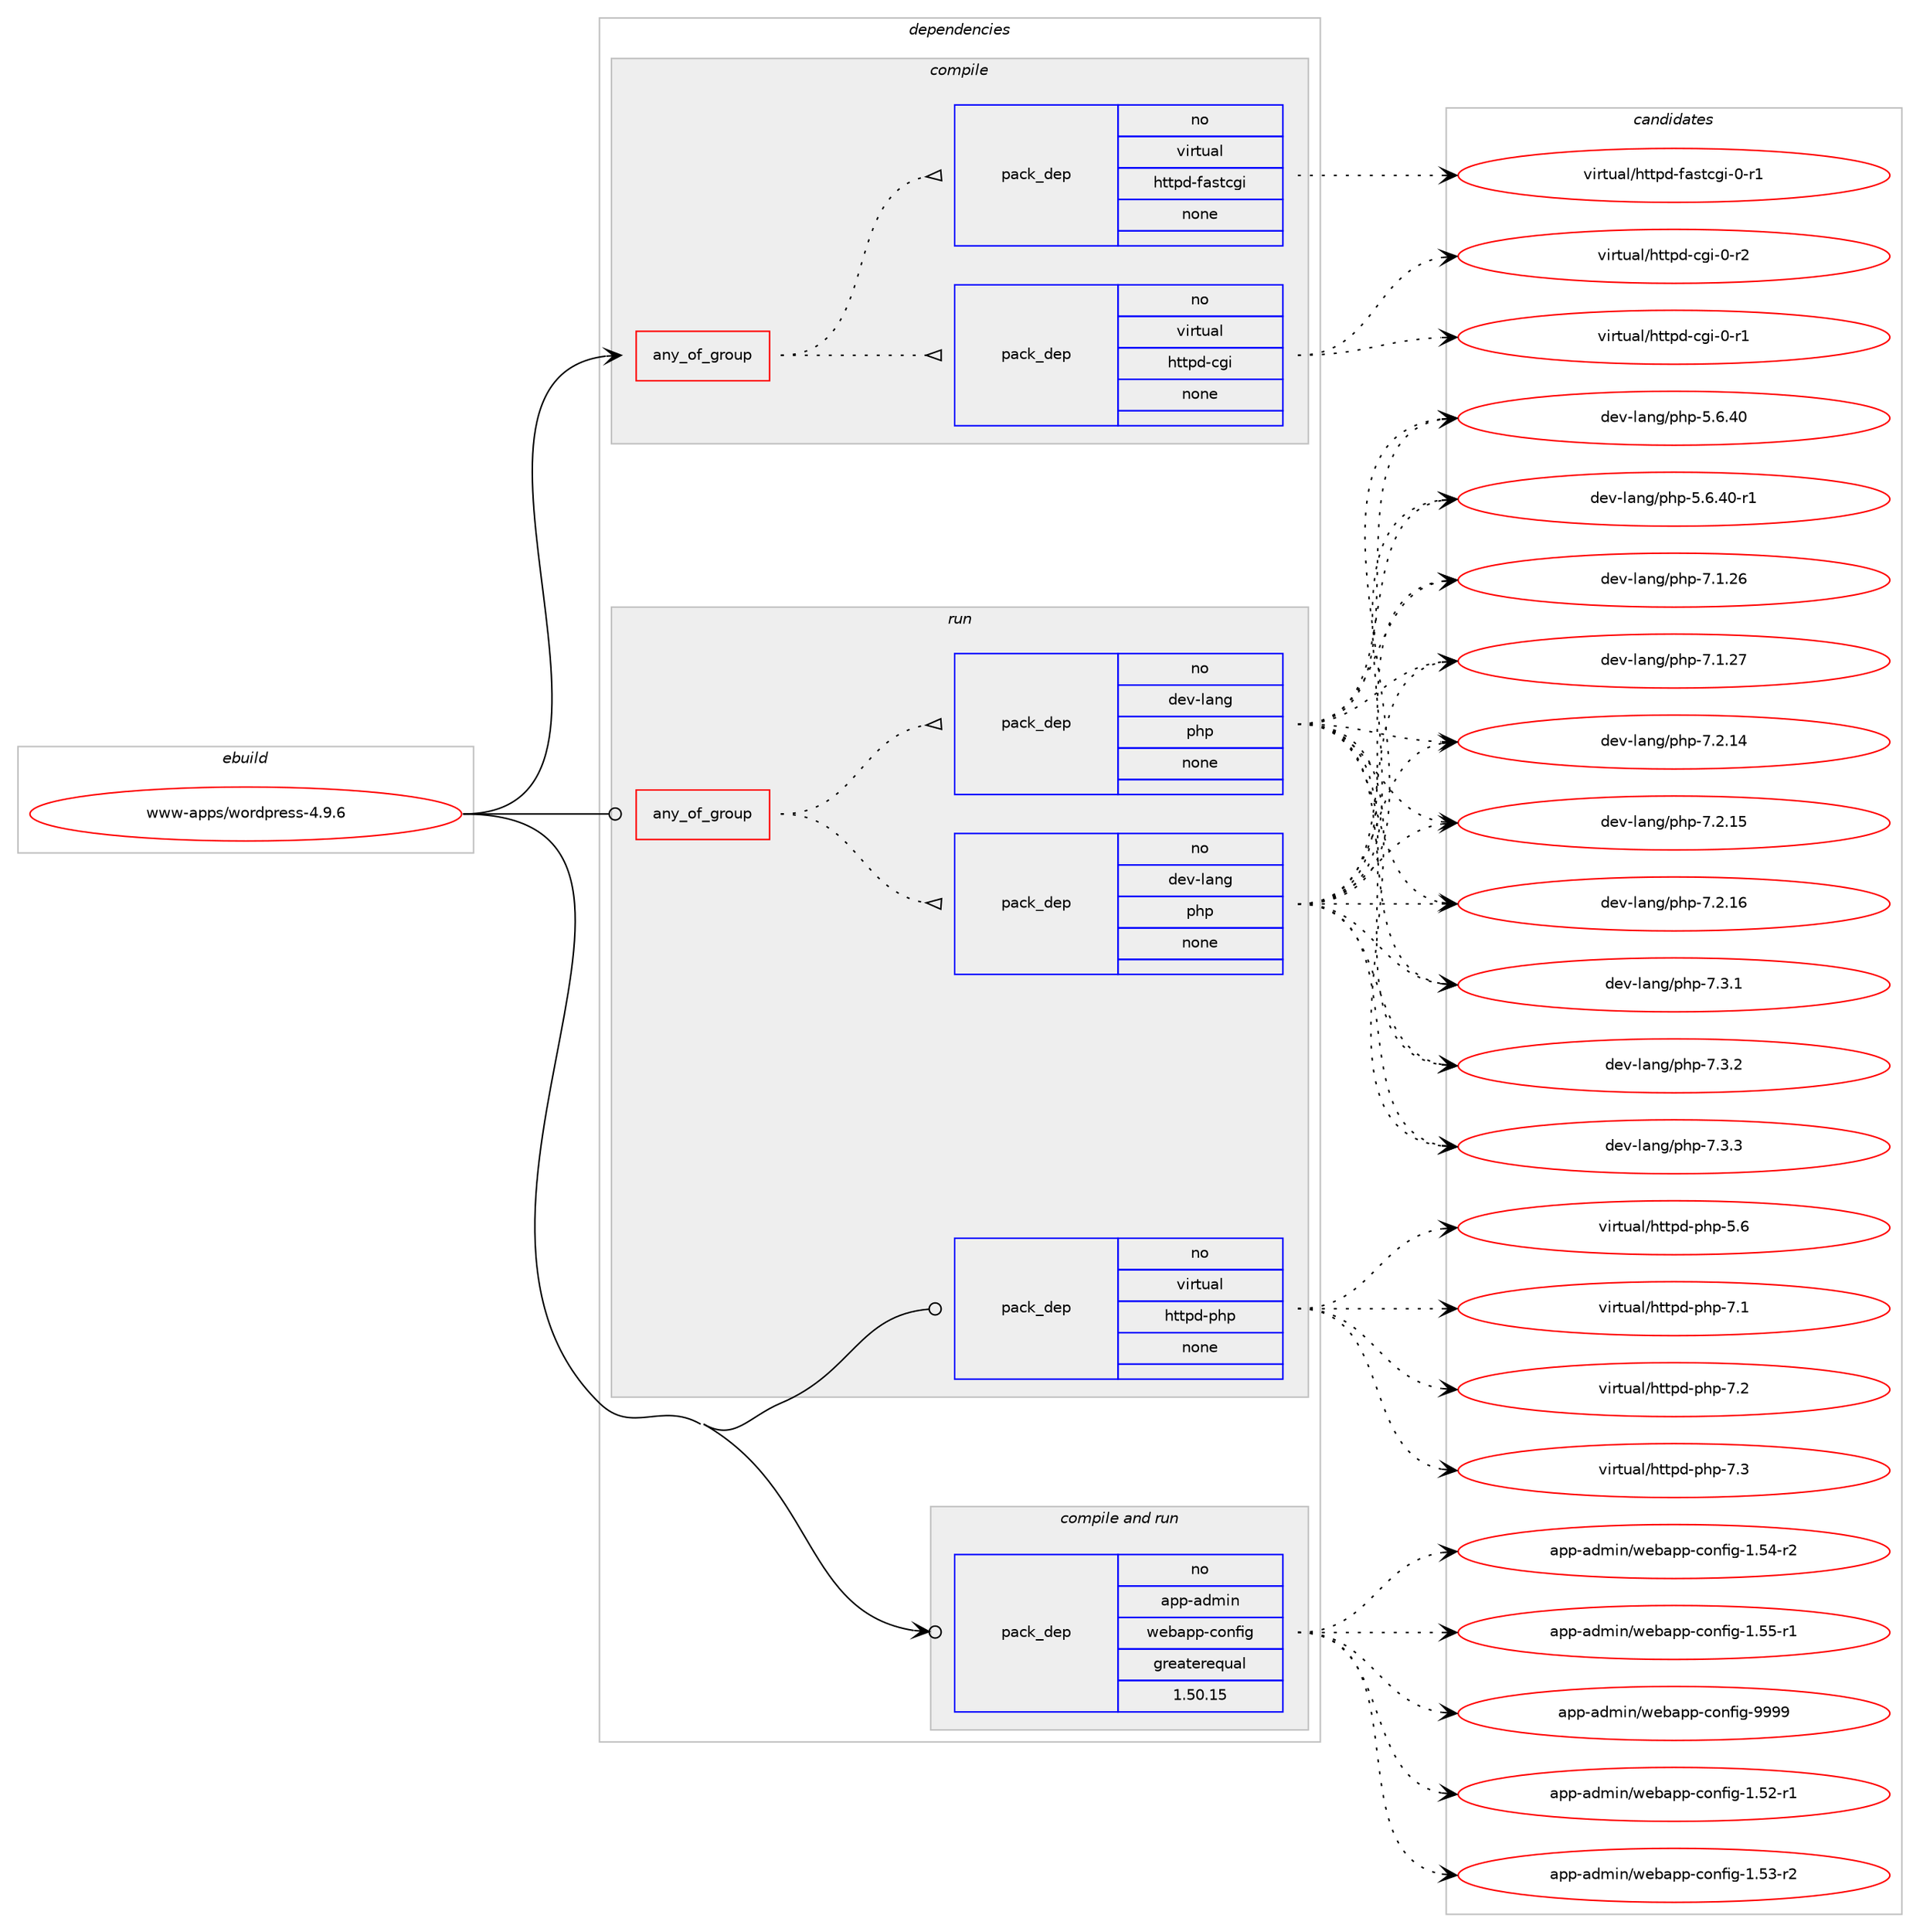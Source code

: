 digraph prolog {

# *************
# Graph options
# *************

newrank=true;
concentrate=true;
compound=true;
graph [rankdir=LR,fontname=Helvetica,fontsize=10,ranksep=1.5];#, ranksep=2.5, nodesep=0.2];
edge  [arrowhead=vee];
node  [fontname=Helvetica,fontsize=10];

# **********
# The ebuild
# **********

subgraph cluster_leftcol {
color=gray;
rank=same;
label=<<i>ebuild</i>>;
id [label="www-apps/wordpress-4.9.6", color=red, width=4, href="../www-apps/wordpress-4.9.6.svg"];
}

# ****************
# The dependencies
# ****************

subgraph cluster_midcol {
color=gray;
label=<<i>dependencies</i>>;
subgraph cluster_compile {
fillcolor="#eeeeee";
style=filled;
label=<<i>compile</i>>;
subgraph any28215 {
dependency1747604 [label=<<TABLE BORDER="0" CELLBORDER="1" CELLSPACING="0" CELLPADDING="4"><TR><TD CELLPADDING="10">any_of_group</TD></TR></TABLE>>, shape=none, color=red];subgraph pack1254683 {
dependency1747605 [label=<<TABLE BORDER="0" CELLBORDER="1" CELLSPACING="0" CELLPADDING="4" WIDTH="220"><TR><TD ROWSPAN="6" CELLPADDING="30">pack_dep</TD></TR><TR><TD WIDTH="110">no</TD></TR><TR><TD>virtual</TD></TR><TR><TD>httpd-cgi</TD></TR><TR><TD>none</TD></TR><TR><TD></TD></TR></TABLE>>, shape=none, color=blue];
}
dependency1747604:e -> dependency1747605:w [weight=20,style="dotted",arrowhead="oinv"];
subgraph pack1254684 {
dependency1747606 [label=<<TABLE BORDER="0" CELLBORDER="1" CELLSPACING="0" CELLPADDING="4" WIDTH="220"><TR><TD ROWSPAN="6" CELLPADDING="30">pack_dep</TD></TR><TR><TD WIDTH="110">no</TD></TR><TR><TD>virtual</TD></TR><TR><TD>httpd-fastcgi</TD></TR><TR><TD>none</TD></TR><TR><TD></TD></TR></TABLE>>, shape=none, color=blue];
}
dependency1747604:e -> dependency1747606:w [weight=20,style="dotted",arrowhead="oinv"];
}
id:e -> dependency1747604:w [weight=20,style="solid",arrowhead="vee"];
}
subgraph cluster_compileandrun {
fillcolor="#eeeeee";
style=filled;
label=<<i>compile and run</i>>;
subgraph pack1254685 {
dependency1747607 [label=<<TABLE BORDER="0" CELLBORDER="1" CELLSPACING="0" CELLPADDING="4" WIDTH="220"><TR><TD ROWSPAN="6" CELLPADDING="30">pack_dep</TD></TR><TR><TD WIDTH="110">no</TD></TR><TR><TD>app-admin</TD></TR><TR><TD>webapp-config</TD></TR><TR><TD>greaterequal</TD></TR><TR><TD>1.50.15</TD></TR></TABLE>>, shape=none, color=blue];
}
id:e -> dependency1747607:w [weight=20,style="solid",arrowhead="odotvee"];
}
subgraph cluster_run {
fillcolor="#eeeeee";
style=filled;
label=<<i>run</i>>;
subgraph any28216 {
dependency1747608 [label=<<TABLE BORDER="0" CELLBORDER="1" CELLSPACING="0" CELLPADDING="4"><TR><TD CELLPADDING="10">any_of_group</TD></TR></TABLE>>, shape=none, color=red];subgraph pack1254686 {
dependency1747609 [label=<<TABLE BORDER="0" CELLBORDER="1" CELLSPACING="0" CELLPADDING="4" WIDTH="220"><TR><TD ROWSPAN="6" CELLPADDING="30">pack_dep</TD></TR><TR><TD WIDTH="110">no</TD></TR><TR><TD>dev-lang</TD></TR><TR><TD>php</TD></TR><TR><TD>none</TD></TR><TR><TD></TD></TR></TABLE>>, shape=none, color=blue];
}
dependency1747608:e -> dependency1747609:w [weight=20,style="dotted",arrowhead="oinv"];
subgraph pack1254687 {
dependency1747610 [label=<<TABLE BORDER="0" CELLBORDER="1" CELLSPACING="0" CELLPADDING="4" WIDTH="220"><TR><TD ROWSPAN="6" CELLPADDING="30">pack_dep</TD></TR><TR><TD WIDTH="110">no</TD></TR><TR><TD>dev-lang</TD></TR><TR><TD>php</TD></TR><TR><TD>none</TD></TR><TR><TD></TD></TR></TABLE>>, shape=none, color=blue];
}
dependency1747608:e -> dependency1747610:w [weight=20,style="dotted",arrowhead="oinv"];
}
id:e -> dependency1747608:w [weight=20,style="solid",arrowhead="odot"];
subgraph pack1254688 {
dependency1747611 [label=<<TABLE BORDER="0" CELLBORDER="1" CELLSPACING="0" CELLPADDING="4" WIDTH="220"><TR><TD ROWSPAN="6" CELLPADDING="30">pack_dep</TD></TR><TR><TD WIDTH="110">no</TD></TR><TR><TD>virtual</TD></TR><TR><TD>httpd-php</TD></TR><TR><TD>none</TD></TR><TR><TD></TD></TR></TABLE>>, shape=none, color=blue];
}
id:e -> dependency1747611:w [weight=20,style="solid",arrowhead="odot"];
}
}

# **************
# The candidates
# **************

subgraph cluster_choices {
rank=same;
color=gray;
label=<<i>candidates</i>>;

subgraph choice1254683 {
color=black;
nodesep=1;
choice1181051141161179710847104116116112100459910310545484511449 [label="virtual/httpd-cgi-0-r1", color=red, width=4,href="../virtual/httpd-cgi-0-r1.svg"];
choice1181051141161179710847104116116112100459910310545484511450 [label="virtual/httpd-cgi-0-r2", color=red, width=4,href="../virtual/httpd-cgi-0-r2.svg"];
dependency1747605:e -> choice1181051141161179710847104116116112100459910310545484511449:w [style=dotted,weight="100"];
dependency1747605:e -> choice1181051141161179710847104116116112100459910310545484511450:w [style=dotted,weight="100"];
}
subgraph choice1254684 {
color=black;
nodesep=1;
choice118105114116117971084710411611611210045102971151169910310545484511449 [label="virtual/httpd-fastcgi-0-r1", color=red, width=4,href="../virtual/httpd-fastcgi-0-r1.svg"];
dependency1747606:e -> choice118105114116117971084710411611611210045102971151169910310545484511449:w [style=dotted,weight="100"];
}
subgraph choice1254685 {
color=black;
nodesep=1;
choice971121124597100109105110471191019897112112459911111010210510345494653504511449 [label="app-admin/webapp-config-1.52-r1", color=red, width=4,href="../app-admin/webapp-config-1.52-r1.svg"];
choice971121124597100109105110471191019897112112459911111010210510345494653514511450 [label="app-admin/webapp-config-1.53-r2", color=red, width=4,href="../app-admin/webapp-config-1.53-r2.svg"];
choice971121124597100109105110471191019897112112459911111010210510345494653524511450 [label="app-admin/webapp-config-1.54-r2", color=red, width=4,href="../app-admin/webapp-config-1.54-r2.svg"];
choice971121124597100109105110471191019897112112459911111010210510345494653534511449 [label="app-admin/webapp-config-1.55-r1", color=red, width=4,href="../app-admin/webapp-config-1.55-r1.svg"];
choice97112112459710010910511047119101989711211245991111101021051034557575757 [label="app-admin/webapp-config-9999", color=red, width=4,href="../app-admin/webapp-config-9999.svg"];
dependency1747607:e -> choice971121124597100109105110471191019897112112459911111010210510345494653504511449:w [style=dotted,weight="100"];
dependency1747607:e -> choice971121124597100109105110471191019897112112459911111010210510345494653514511450:w [style=dotted,weight="100"];
dependency1747607:e -> choice971121124597100109105110471191019897112112459911111010210510345494653524511450:w [style=dotted,weight="100"];
dependency1747607:e -> choice971121124597100109105110471191019897112112459911111010210510345494653534511449:w [style=dotted,weight="100"];
dependency1747607:e -> choice97112112459710010910511047119101989711211245991111101021051034557575757:w [style=dotted,weight="100"];
}
subgraph choice1254686 {
color=black;
nodesep=1;
choice10010111845108971101034711210411245534654465248 [label="dev-lang/php-5.6.40", color=red, width=4,href="../dev-lang/php-5.6.40.svg"];
choice100101118451089711010347112104112455346544652484511449 [label="dev-lang/php-5.6.40-r1", color=red, width=4,href="../dev-lang/php-5.6.40-r1.svg"];
choice10010111845108971101034711210411245554649465054 [label="dev-lang/php-7.1.26", color=red, width=4,href="../dev-lang/php-7.1.26.svg"];
choice10010111845108971101034711210411245554649465055 [label="dev-lang/php-7.1.27", color=red, width=4,href="../dev-lang/php-7.1.27.svg"];
choice10010111845108971101034711210411245554650464952 [label="dev-lang/php-7.2.14", color=red, width=4,href="../dev-lang/php-7.2.14.svg"];
choice10010111845108971101034711210411245554650464953 [label="dev-lang/php-7.2.15", color=red, width=4,href="../dev-lang/php-7.2.15.svg"];
choice10010111845108971101034711210411245554650464954 [label="dev-lang/php-7.2.16", color=red, width=4,href="../dev-lang/php-7.2.16.svg"];
choice100101118451089711010347112104112455546514649 [label="dev-lang/php-7.3.1", color=red, width=4,href="../dev-lang/php-7.3.1.svg"];
choice100101118451089711010347112104112455546514650 [label="dev-lang/php-7.3.2", color=red, width=4,href="../dev-lang/php-7.3.2.svg"];
choice100101118451089711010347112104112455546514651 [label="dev-lang/php-7.3.3", color=red, width=4,href="../dev-lang/php-7.3.3.svg"];
dependency1747609:e -> choice10010111845108971101034711210411245534654465248:w [style=dotted,weight="100"];
dependency1747609:e -> choice100101118451089711010347112104112455346544652484511449:w [style=dotted,weight="100"];
dependency1747609:e -> choice10010111845108971101034711210411245554649465054:w [style=dotted,weight="100"];
dependency1747609:e -> choice10010111845108971101034711210411245554649465055:w [style=dotted,weight="100"];
dependency1747609:e -> choice10010111845108971101034711210411245554650464952:w [style=dotted,weight="100"];
dependency1747609:e -> choice10010111845108971101034711210411245554650464953:w [style=dotted,weight="100"];
dependency1747609:e -> choice10010111845108971101034711210411245554650464954:w [style=dotted,weight="100"];
dependency1747609:e -> choice100101118451089711010347112104112455546514649:w [style=dotted,weight="100"];
dependency1747609:e -> choice100101118451089711010347112104112455546514650:w [style=dotted,weight="100"];
dependency1747609:e -> choice100101118451089711010347112104112455546514651:w [style=dotted,weight="100"];
}
subgraph choice1254687 {
color=black;
nodesep=1;
choice10010111845108971101034711210411245534654465248 [label="dev-lang/php-5.6.40", color=red, width=4,href="../dev-lang/php-5.6.40.svg"];
choice100101118451089711010347112104112455346544652484511449 [label="dev-lang/php-5.6.40-r1", color=red, width=4,href="../dev-lang/php-5.6.40-r1.svg"];
choice10010111845108971101034711210411245554649465054 [label="dev-lang/php-7.1.26", color=red, width=4,href="../dev-lang/php-7.1.26.svg"];
choice10010111845108971101034711210411245554649465055 [label="dev-lang/php-7.1.27", color=red, width=4,href="../dev-lang/php-7.1.27.svg"];
choice10010111845108971101034711210411245554650464952 [label="dev-lang/php-7.2.14", color=red, width=4,href="../dev-lang/php-7.2.14.svg"];
choice10010111845108971101034711210411245554650464953 [label="dev-lang/php-7.2.15", color=red, width=4,href="../dev-lang/php-7.2.15.svg"];
choice10010111845108971101034711210411245554650464954 [label="dev-lang/php-7.2.16", color=red, width=4,href="../dev-lang/php-7.2.16.svg"];
choice100101118451089711010347112104112455546514649 [label="dev-lang/php-7.3.1", color=red, width=4,href="../dev-lang/php-7.3.1.svg"];
choice100101118451089711010347112104112455546514650 [label="dev-lang/php-7.3.2", color=red, width=4,href="../dev-lang/php-7.3.2.svg"];
choice100101118451089711010347112104112455546514651 [label="dev-lang/php-7.3.3", color=red, width=4,href="../dev-lang/php-7.3.3.svg"];
dependency1747610:e -> choice10010111845108971101034711210411245534654465248:w [style=dotted,weight="100"];
dependency1747610:e -> choice100101118451089711010347112104112455346544652484511449:w [style=dotted,weight="100"];
dependency1747610:e -> choice10010111845108971101034711210411245554649465054:w [style=dotted,weight="100"];
dependency1747610:e -> choice10010111845108971101034711210411245554649465055:w [style=dotted,weight="100"];
dependency1747610:e -> choice10010111845108971101034711210411245554650464952:w [style=dotted,weight="100"];
dependency1747610:e -> choice10010111845108971101034711210411245554650464953:w [style=dotted,weight="100"];
dependency1747610:e -> choice10010111845108971101034711210411245554650464954:w [style=dotted,weight="100"];
dependency1747610:e -> choice100101118451089711010347112104112455546514649:w [style=dotted,weight="100"];
dependency1747610:e -> choice100101118451089711010347112104112455546514650:w [style=dotted,weight="100"];
dependency1747610:e -> choice100101118451089711010347112104112455546514651:w [style=dotted,weight="100"];
}
subgraph choice1254688 {
color=black;
nodesep=1;
choice11810511411611797108471041161161121004511210411245534654 [label="virtual/httpd-php-5.6", color=red, width=4,href="../virtual/httpd-php-5.6.svg"];
choice11810511411611797108471041161161121004511210411245554649 [label="virtual/httpd-php-7.1", color=red, width=4,href="../virtual/httpd-php-7.1.svg"];
choice11810511411611797108471041161161121004511210411245554650 [label="virtual/httpd-php-7.2", color=red, width=4,href="../virtual/httpd-php-7.2.svg"];
choice11810511411611797108471041161161121004511210411245554651 [label="virtual/httpd-php-7.3", color=red, width=4,href="../virtual/httpd-php-7.3.svg"];
dependency1747611:e -> choice11810511411611797108471041161161121004511210411245534654:w [style=dotted,weight="100"];
dependency1747611:e -> choice11810511411611797108471041161161121004511210411245554649:w [style=dotted,weight="100"];
dependency1747611:e -> choice11810511411611797108471041161161121004511210411245554650:w [style=dotted,weight="100"];
dependency1747611:e -> choice11810511411611797108471041161161121004511210411245554651:w [style=dotted,weight="100"];
}
}

}
